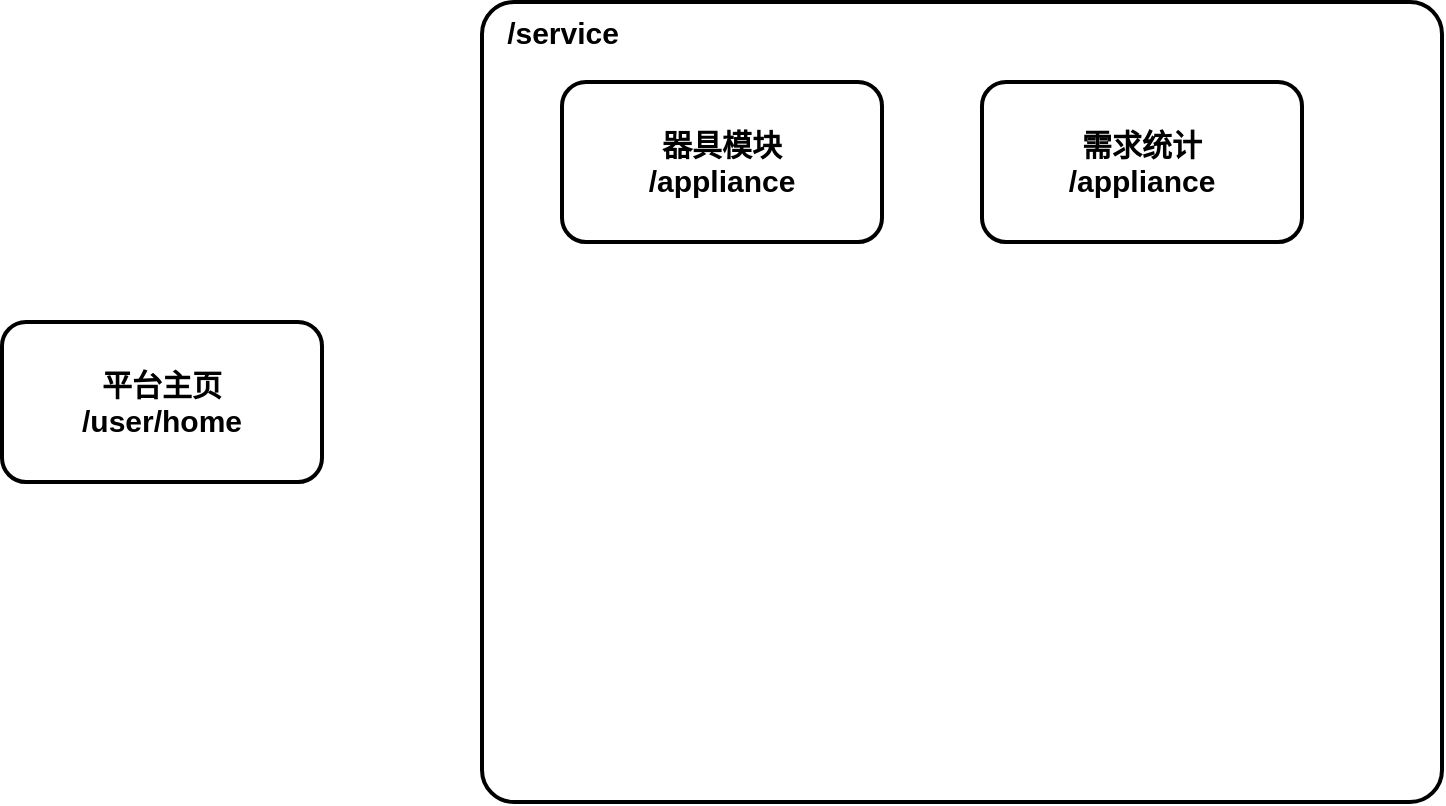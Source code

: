 <mxfile version="21.4.0" type="device" pages="2">
  <diagram id="uwReOs-kJ9tKjuOq0Uet" name="项目">
    <mxGraphModel dx="1908" dy="1326" grid="1" gridSize="10" guides="1" tooltips="1" connect="1" arrows="1" fold="1" page="1" pageScale="1" pageWidth="850" pageHeight="1100" math="0" shadow="0">
      <root>
        <mxCell id="0" />
        <mxCell id="1" parent="0" />
        <mxCell id="g4bM8ncinBhJCqalQY1H-4" value="&lt;b style=&quot;font-size: 15px;&quot;&gt;&lt;br&gt;&lt;/b&gt;" style="rounded=1;whiteSpace=wrap;html=1;strokeWidth=2;fontSize=15;arcSize=4;" parent="1" vertex="1">
          <mxGeometry x="480" y="160" width="480" height="400" as="geometry" />
        </mxCell>
        <mxCell id="g4bM8ncinBhJCqalQY1H-1" value="&lt;b&gt;&lt;font style=&quot;font-size: 15px;&quot;&gt;平台主页&lt;br&gt;/user/home&lt;br&gt;&lt;/font&gt;&lt;/b&gt;" style="rounded=1;whiteSpace=wrap;html=1;strokeWidth=2;" parent="1" vertex="1">
          <mxGeometry x="240" y="320" width="160" height="80" as="geometry" />
        </mxCell>
        <mxCell id="g4bM8ncinBhJCqalQY1H-2" value="&lt;b style=&quot;font-size: 15px;&quot;&gt;器具模块&lt;br&gt;/appliance&lt;br&gt;&lt;/b&gt;" style="rounded=1;whiteSpace=wrap;html=1;strokeWidth=2;fontSize=15;" parent="1" vertex="1">
          <mxGeometry x="520" y="200" width="160" height="80" as="geometry" />
        </mxCell>
        <mxCell id="g4bM8ncinBhJCqalQY1H-5" value="&lt;b style=&quot;font-size: 15px;&quot;&gt;/service&lt;/b&gt;" style="text;html=1;align=center;verticalAlign=middle;resizable=0;points=[];autosize=1;strokeColor=none;fillColor=none;fontSize=15;" parent="1" vertex="1">
          <mxGeometry x="480" y="160" width="80" height="30" as="geometry" />
        </mxCell>
        <mxCell id="g4bM8ncinBhJCqalQY1H-6" value="&lt;b style=&quot;font-size: 15px;&quot;&gt;需求统计&lt;br&gt;/appliance&lt;br&gt;&lt;/b&gt;" style="rounded=1;whiteSpace=wrap;html=1;strokeWidth=2;fontSize=15;" parent="1" vertex="1">
          <mxGeometry x="730" y="200" width="160" height="80" as="geometry" />
        </mxCell>
      </root>
    </mxGraphModel>
  </diagram>
  <diagram id="vvuqoZCevi-w_hqXr0gQ" name="E-R">
    <mxGraphModel dx="1804" dy="663" grid="1" gridSize="10" guides="1" tooltips="1" connect="1" arrows="1" fold="1" page="1" pageScale="1" pageWidth="850" pageHeight="1100" math="0" shadow="0">
      <root>
        <mxCell id="0" />
        <mxCell id="1" parent="0" />
        <mxCell id="OL6TZUZVeT9Ssq6W3rXj-1" value="appliance&lt;br style=&quot;font-size: 14px;&quot;&gt;器具" style="rounded=0;whiteSpace=wrap;html=1;strokeWidth=2;fontStyle=1;fontSize=14;" vertex="1" parent="1">
          <mxGeometry x="160" y="160" width="120" height="40" as="geometry" />
        </mxCell>
        <mxCell id="OL6TZUZVeT9Ssq6W3rXj-2" value="appliance_send&lt;br style=&quot;font-size: 14px;&quot;&gt;器具配送方式" style="rounded=0;whiteSpace=wrap;html=1;strokeWidth=2;fontStyle=1;fontSize=14;" vertex="1" parent="1">
          <mxGeometry x="400" y="160" width="120" height="40" as="geometry" />
        </mxCell>
        <mxCell id="OL6TZUZVeT9Ssq6W3rXj-3" value="appliance_send&lt;br style=&quot;font-size: 14px;&quot;&gt;器具配送方式" style="rounded=0;whiteSpace=wrap;html=1;strokeWidth=2;fontStyle=1;fontSize=14;" vertex="1" parent="1">
          <mxGeometry x="680" y="200" width="120" height="40" as="geometry" />
        </mxCell>
        <mxCell id="OL6TZUZVeT9Ssq6W3rXj-5" style="rounded=0;orthogonalLoop=1;jettySize=auto;html=1;exitX=1;exitY=0.5;exitDx=0;exitDy=0;entryX=0;entryY=0.5;entryDx=0;entryDy=0;fontFamily=Helvetica;fontSize=12;fontColor=default;endArrow=none;endFill=0;strokeWidth=2;" edge="1" parent="1" source="OL6TZUZVeT9Ssq6W3rXj-4" target="OL6TZUZVeT9Ssq6W3rXj-1">
          <mxGeometry relative="1" as="geometry" />
        </mxCell>
        <mxCell id="OL6TZUZVeT9Ssq6W3rXj-4" value="&lt;b style=&quot;font-size: 14px;&quot;&gt;app_id&lt;br&gt;器具ID&lt;br&gt;&lt;/b&gt;" style="ellipse;whiteSpace=wrap;html=1;rounded=0;strokeColor=default;strokeWidth=2;fontFamily=Helvetica;fontSize=14;fontColor=default;fillColor=default;" vertex="1" parent="1">
          <mxGeometry x="-10" y="110" width="100" height="50" as="geometry" />
        </mxCell>
        <mxCell id="OL6TZUZVeT9Ssq6W3rXj-7" style="edgeStyle=none;shape=connector;rounded=0;orthogonalLoop=1;jettySize=auto;html=1;exitX=1;exitY=0.5;exitDx=0;exitDy=0;labelBackgroundColor=default;strokeColor=default;strokeWidth=2;fontFamily=Helvetica;fontSize=12;fontColor=default;endArrow=none;endFill=0;entryX=0;entryY=0.5;entryDx=0;entryDy=0;" edge="1" parent="1" source="OL6TZUZVeT9Ssq6W3rXj-6" target="OL6TZUZVeT9Ssq6W3rXj-1">
          <mxGeometry relative="1" as="geometry">
            <mxPoint x="160" y="220" as="targetPoint" />
          </mxGeometry>
        </mxCell>
        <mxCell id="OL6TZUZVeT9Ssq6W3rXj-6" value="&lt;b style=&quot;font-size: 14px;&quot;&gt;app_category&lt;br&gt;器具类别&lt;br&gt;&lt;/b&gt;" style="ellipse;whiteSpace=wrap;html=1;rounded=0;strokeColor=default;strokeWidth=2;fontFamily=Helvetica;fontSize=14;fontColor=default;fillColor=default;" vertex="1" parent="1">
          <mxGeometry x="-10" y="190" width="100" height="50" as="geometry" />
        </mxCell>
        <mxCell id="OL6TZUZVeT9Ssq6W3rXj-9" style="edgeStyle=none;shape=connector;rounded=0;orthogonalLoop=1;jettySize=auto;html=1;exitX=1;exitY=0.5;exitDx=0;exitDy=0;entryX=0;entryY=0.5;entryDx=0;entryDy=0;labelBackgroundColor=default;strokeColor=default;strokeWidth=2;fontFamily=Helvetica;fontSize=12;fontColor=default;endArrow=none;endFill=0;" edge="1" parent="1" source="OL6TZUZVeT9Ssq6W3rXj-8" target="OL6TZUZVeT9Ssq6W3rXj-10">
          <mxGeometry relative="1" as="geometry" />
        </mxCell>
        <mxCell id="OL6TZUZVeT9Ssq6W3rXj-8" value="&lt;b style=&quot;font-size: 14px;&quot;&gt;app_box&lt;br&gt;塑料箱&lt;br&gt;&lt;/b&gt;" style="ellipse;whiteSpace=wrap;html=1;rounded=0;strokeColor=default;strokeWidth=2;fontFamily=Helvetica;fontSize=14;fontColor=default;fillColor=default;" vertex="1" parent="1">
          <mxGeometry x="-20" y="280" width="100" height="50" as="geometry" />
        </mxCell>
        <mxCell id="OL6TZUZVeT9Ssq6W3rXj-10" value="appliance_requirement&lt;br style=&quot;font-size: 14px;&quot;&gt;器具需求" style="rounded=0;whiteSpace=wrap;html=1;strokeWidth=2;fontStyle=1;fontSize=14;" vertex="1" parent="1">
          <mxGeometry x="160" y="400" width="160" height="40" as="geometry" />
        </mxCell>
        <mxCell id="OL6TZUZVeT9Ssq6W3rXj-14" style="edgeStyle=none;shape=connector;rounded=0;orthogonalLoop=1;jettySize=auto;html=1;exitX=1;exitY=0.5;exitDx=0;exitDy=0;entryX=0;entryY=0.5;entryDx=0;entryDy=0;labelBackgroundColor=default;strokeColor=default;strokeWidth=2;fontFamily=Helvetica;fontSize=12;fontColor=default;endArrow=none;endFill=0;" edge="1" parent="1" source="OL6TZUZVeT9Ssq6W3rXj-13" target="OL6TZUZVeT9Ssq6W3rXj-10">
          <mxGeometry relative="1" as="geometry" />
        </mxCell>
        <mxCell id="OL6TZUZVeT9Ssq6W3rXj-13" value="&lt;b style=&quot;font-size: 14px;&quot;&gt;app_base&lt;br&gt;基地&lt;br&gt;&lt;/b&gt;" style="ellipse;whiteSpace=wrap;html=1;rounded=0;strokeColor=default;strokeWidth=2;fontFamily=Helvetica;fontSize=14;fontColor=default;fillColor=default;" vertex="1" parent="1">
          <mxGeometry x="-20" y="420" width="100" height="50" as="geometry" />
        </mxCell>
        <mxCell id="OL6TZUZVeT9Ssq6W3rXj-16" style="edgeStyle=none;shape=connector;rounded=0;orthogonalLoop=1;jettySize=auto;html=1;exitX=1;exitY=0.5;exitDx=0;exitDy=0;entryX=0;entryY=0.5;entryDx=0;entryDy=0;labelBackgroundColor=default;strokeColor=default;strokeWidth=2;fontFamily=Helvetica;fontSize=12;fontColor=default;endArrow=none;endFill=0;" edge="1" parent="1" source="OL6TZUZVeT9Ssq6W3rXj-15" target="OL6TZUZVeT9Ssq6W3rXj-10">
          <mxGeometry relative="1" as="geometry" />
        </mxCell>
        <mxCell id="OL6TZUZVeT9Ssq6W3rXj-15" value="&lt;b style=&quot;font-size: 14px;&quot;&gt;app_require&lt;br&gt;器具需求&lt;br&gt;&lt;/b&gt;" style="ellipse;whiteSpace=wrap;html=1;rounded=0;strokeColor=default;strokeWidth=2;fontFamily=Helvetica;fontSize=14;fontColor=default;fillColor=default;" vertex="1" parent="1">
          <mxGeometry x="-20" y="490" width="100" height="50" as="geometry" />
        </mxCell>
        <mxCell id="OL6TZUZVeT9Ssq6W3rXj-18" style="edgeStyle=none;shape=connector;rounded=0;orthogonalLoop=1;jettySize=auto;html=1;exitX=1;exitY=0.5;exitDx=0;exitDy=0;entryX=0;entryY=0.5;entryDx=0;entryDy=0;labelBackgroundColor=default;strokeColor=default;strokeWidth=2;fontFamily=Helvetica;fontSize=12;fontColor=default;endArrow=none;endFill=0;" edge="1" parent="1" source="OL6TZUZVeT9Ssq6W3rXj-17" target="OL6TZUZVeT9Ssq6W3rXj-10">
          <mxGeometry relative="1" as="geometry" />
        </mxCell>
        <mxCell id="OL6TZUZVeT9Ssq6W3rXj-17" value="&lt;b style=&quot;font-size: 14px;&quot;&gt;req_id&lt;br&gt;需求ID&lt;br&gt;&lt;/b&gt;" style="ellipse;whiteSpace=wrap;html=1;rounded=0;strokeColor=default;strokeWidth=2;fontFamily=Helvetica;fontSize=14;fontColor=default;fillColor=default;" vertex="1" parent="1">
          <mxGeometry x="-20" y="350" width="100" height="50" as="geometry" />
        </mxCell>
        <mxCell id="OL6TZUZVeT9Ssq6W3rXj-21" style="edgeStyle=none;shape=connector;rounded=0;orthogonalLoop=1;jettySize=auto;html=1;exitX=0;exitY=0.5;exitDx=0;exitDy=0;entryX=1;entryY=0.5;entryDx=0;entryDy=0;labelBackgroundColor=default;strokeColor=default;strokeWidth=2;fontFamily=Helvetica;fontSize=12;fontColor=default;endArrow=none;endFill=0;" edge="1" parent="1" source="OL6TZUZVeT9Ssq6W3rXj-20" target="OL6TZUZVeT9Ssq6W3rXj-2">
          <mxGeometry relative="1" as="geometry" />
        </mxCell>
        <mxCell id="OL6TZUZVeT9Ssq6W3rXj-20" value="&lt;b style=&quot;font-size: 14px;&quot;&gt;suporter&lt;br&gt;供应商&lt;br&gt;&lt;/b&gt;" style="ellipse;whiteSpace=wrap;html=1;rounded=0;strokeColor=default;strokeWidth=2;fontFamily=Helvetica;fontSize=14;fontColor=default;fillColor=default;" vertex="1" parent="1">
          <mxGeometry x="600" y="80" width="100" height="50" as="geometry" />
        </mxCell>
      </root>
    </mxGraphModel>
  </diagram>
</mxfile>
